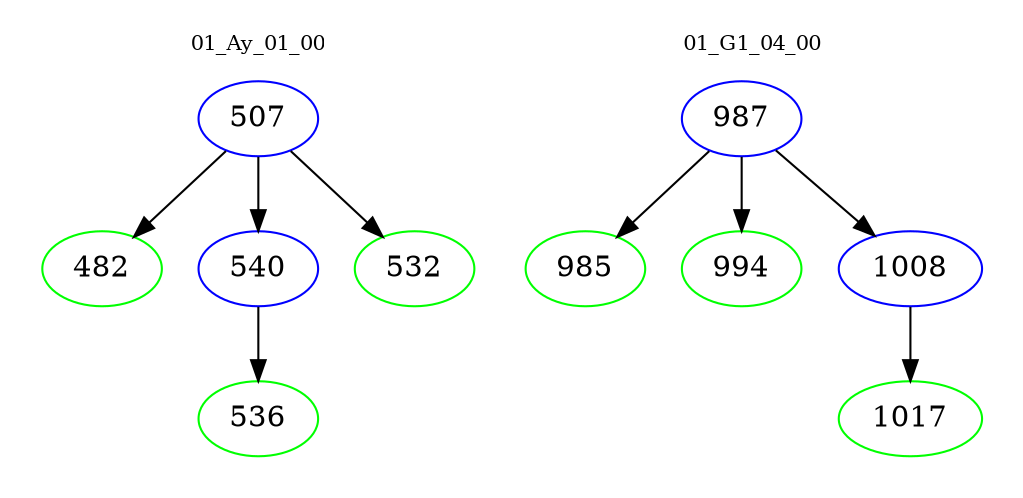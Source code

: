 digraph{
subgraph cluster_0 {
color = white
label = "01_Ay_01_00";
fontsize=10;
T0_507 [label="507", color="blue"]
T0_507 -> T0_482 [color="black"]
T0_482 [label="482", color="green"]
T0_507 -> T0_540 [color="black"]
T0_540 [label="540", color="blue"]
T0_540 -> T0_536 [color="black"]
T0_536 [label="536", color="green"]
T0_507 -> T0_532 [color="black"]
T0_532 [label="532", color="green"]
}
subgraph cluster_1 {
color = white
label = "01_G1_04_00";
fontsize=10;
T1_987 [label="987", color="blue"]
T1_987 -> T1_985 [color="black"]
T1_985 [label="985", color="green"]
T1_987 -> T1_994 [color="black"]
T1_994 [label="994", color="green"]
T1_987 -> T1_1008 [color="black"]
T1_1008 [label="1008", color="blue"]
T1_1008 -> T1_1017 [color="black"]
T1_1017 [label="1017", color="green"]
}
}
